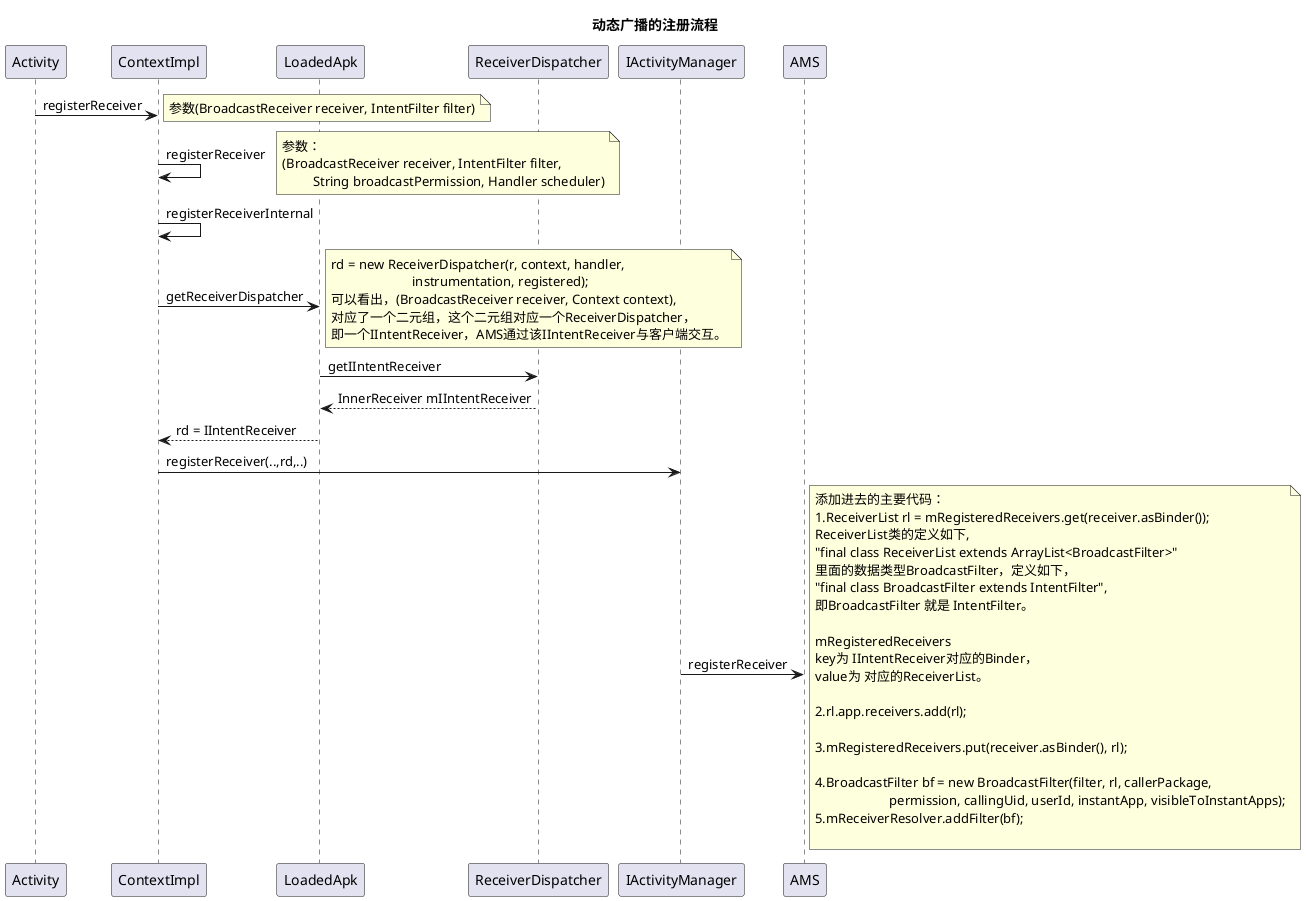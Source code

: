 @startuml
title 动态广播的注册流程
Activity -> ContextImpl : registerReceiver
note right:参数(BroadcastReceiver receiver, IntentFilter filter)

ContextImpl ->  ContextImpl : registerReceiver
note right
参数：
(BroadcastReceiver receiver, IntentFilter filter,
         String broadcastPermission, Handler scheduler)
end note
ContextImpl ->  ContextImpl : registerReceiverInternal

ContextImpl -> LoadedApk : getReceiverDispatcher
note right
rd = new ReceiverDispatcher(r, context, handler,
                        instrumentation, registered);
可以看出，(BroadcastReceiver receiver, Context context),
对应了一个二元组，这个二元组对应一个ReceiverDispatcher，
即一个IIntentReceiver，AMS通过该IIntentReceiver与客户端交互。
end note

LoadedApk -> ReceiverDispatcher : getIIntentReceiver

LoadedApk <-- ReceiverDispatcher : InnerReceiver mIIntentReceiver

ContextImpl <-- LoadedApk : rd = IIntentReceiver

ContextImpl -> IActivityManager : registerReceiver(..,rd,..)

IActivityManager -> AMS : registerReceiver
note right
添加进去的主要代码：
1.ReceiverList rl = mRegisteredReceivers.get(receiver.asBinder());
ReceiverList类的定义如下,
"final class ReceiverList extends ArrayList<BroadcastFilter>"
里面的数据类型BroadcastFilter，定义如下，
"final class BroadcastFilter extends IntentFilter",
即BroadcastFilter 就是 IntentFilter。

mRegisteredReceivers
key为 IIntentReceiver对应的Binder，
value为 对应的ReceiverList。

2.rl.app.receivers.add(rl);

3.mRegisteredReceivers.put(receiver.asBinder(), rl);

4.BroadcastFilter bf = new BroadcastFilter(filter, rl, callerPackage,
                      permission, callingUid, userId, instantApp, visibleToInstantApps);
5.mReceiverResolver.addFilter(bf);

end note

@enduml
